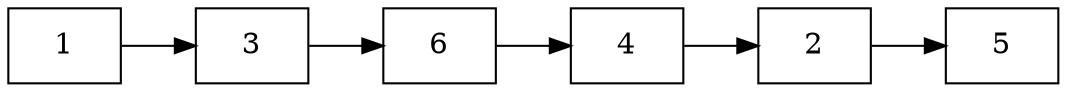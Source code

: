 digraph tasks {
    node [shape=rect];
    rankdir=LR;
    1 -> 3;
    3 -> 6;
    6 -> 4;
    4 -> 2;
    2 -> 5;


}
